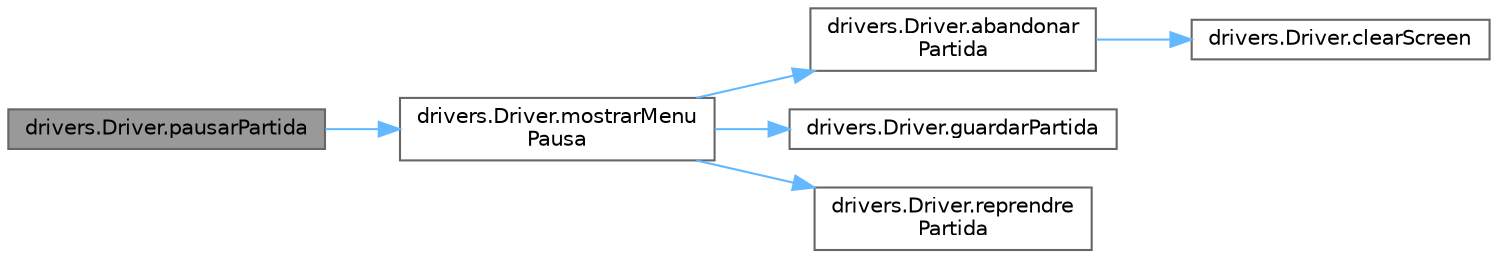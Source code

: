 digraph "drivers.Driver.pausarPartida"
{
 // INTERACTIVE_SVG=YES
 // LATEX_PDF_SIZE
  bgcolor="transparent";
  edge [fontname=Helvetica,fontsize=10,labelfontname=Helvetica,labelfontsize=10];
  node [fontname=Helvetica,fontsize=10,shape=box,height=0.2,width=0.4];
  rankdir="LR";
  Node1 [id="Node000001",label="drivers.Driver.pausarPartida",height=0.2,width=0.4,color="gray40", fillcolor="grey60", style="filled", fontcolor="black",tooltip="Pausa la partida actual."];
  Node1 -> Node2 [id="edge1_Node000001_Node000002",color="steelblue1",style="solid",tooltip=" "];
  Node2 [id="Node000002",label="drivers.Driver.mostrarMenu\lPausa",height=0.2,width=0.4,color="grey40", fillcolor="white", style="filled",URL="$classdrivers_1_1_driver.html#a65d5cdb033b4f42c0a2adf1fabb7b6ff",tooltip="Mostra el menú de pausa."];
  Node2 -> Node3 [id="edge2_Node000002_Node000003",color="steelblue1",style="solid",tooltip=" "];
  Node3 [id="Node000003",label="drivers.Driver.abandonar\lPartida",height=0.2,width=0.4,color="grey40", fillcolor="white", style="filled",URL="$classdrivers_1_1_driver.html#ac619a13f9534e9347b26fae373236cfd",tooltip="Abandona la partida actual."];
  Node3 -> Node4 [id="edge3_Node000003_Node000004",color="steelblue1",style="solid",tooltip=" "];
  Node4 [id="Node000004",label="drivers.Driver.clearScreen",height=0.2,width=0.4,color="grey40", fillcolor="white", style="filled",URL="$classdrivers_1_1_driver.html#a8bc044826a5994373681c23cc5555bce",tooltip="Neteja la pantalla del terminal."];
  Node2 -> Node5 [id="edge4_Node000002_Node000005",color="steelblue1",style="solid",tooltip=" "];
  Node5 [id="Node000005",label="drivers.Driver.guardarPartida",height=0.2,width=0.4,color="grey40", fillcolor="white", style="filled",URL="$classdrivers_1_1_driver.html#ac54b560952a6b33f46dfb41fa9cdb421",tooltip="Permet guardar la partida i torna a la pantalla d'inici."];
  Node2 -> Node6 [id="edge5_Node000002_Node000006",color="steelblue1",style="solid",tooltip=" "];
  Node6 [id="Node000006",label="drivers.Driver.reprendre\lPartida",height=0.2,width=0.4,color="grey40", fillcolor="white", style="filled",URL="$classdrivers_1_1_driver.html#a54fdfdd4f8f7e6333ada1d3dee920f44",tooltip="Reanuda una partida pausada."];
}
